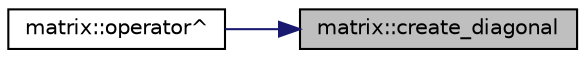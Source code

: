digraph "matrix::create_diagonal"
{
 // LATEX_PDF_SIZE
  edge [fontname="Helvetica",fontsize="10",labelfontname="Helvetica",labelfontsize="10"];
  node [fontname="Helvetica",fontsize="10",shape=record];
  rankdir="RL";
  Node1 [label="matrix::create_diagonal",height=0.2,width=0.4,color="black", fillcolor="grey75", style="filled", fontcolor="black",tooltip="Create a diagonal matrix."];
  Node1 -> Node2 [dir="back",color="midnightblue",fontsize="10",style="solid",fontname="Helvetica"];
  Node2 [label="matrix::operator^",height=0.2,width=0.4,color="black", fillcolor="white", style="filled",URL="$classmatrix.html#a02c56d1162f9f4b2d3a75e5cd4a50501",tooltip="Matrix power."];
}

